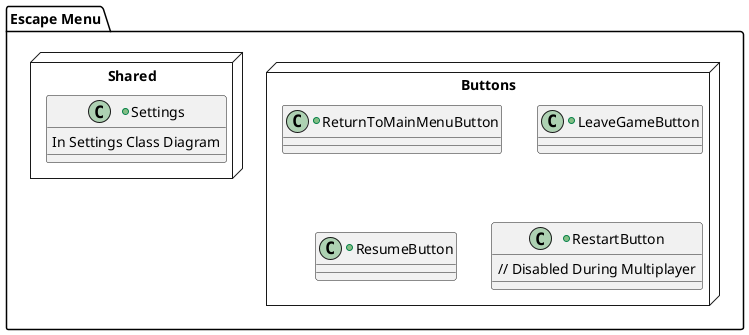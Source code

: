 




@startuml EscapeMenuClassDiagram


top to bottom direction

package "Escape Menu" {

    package Buttons <<Node>> {

        +Class "ReturnToMainMenuButton" as ReturnToMainMenuButtonClass {

        }

        +Class "LeaveGameButton" as LeaveGameButtonClass {

        }

        +Class "ResumeButton" as ResumeButtonClass {

        }

        +Class "RestartButton" as CreditsButtonClass {
            // Disabled During Multiplayer
        }

 

    }

    package Shared <<Node>> {

        +Class "Settings" as SettingsClass {
            In Settings Class Diagram
        }


    }




}


@enduml























